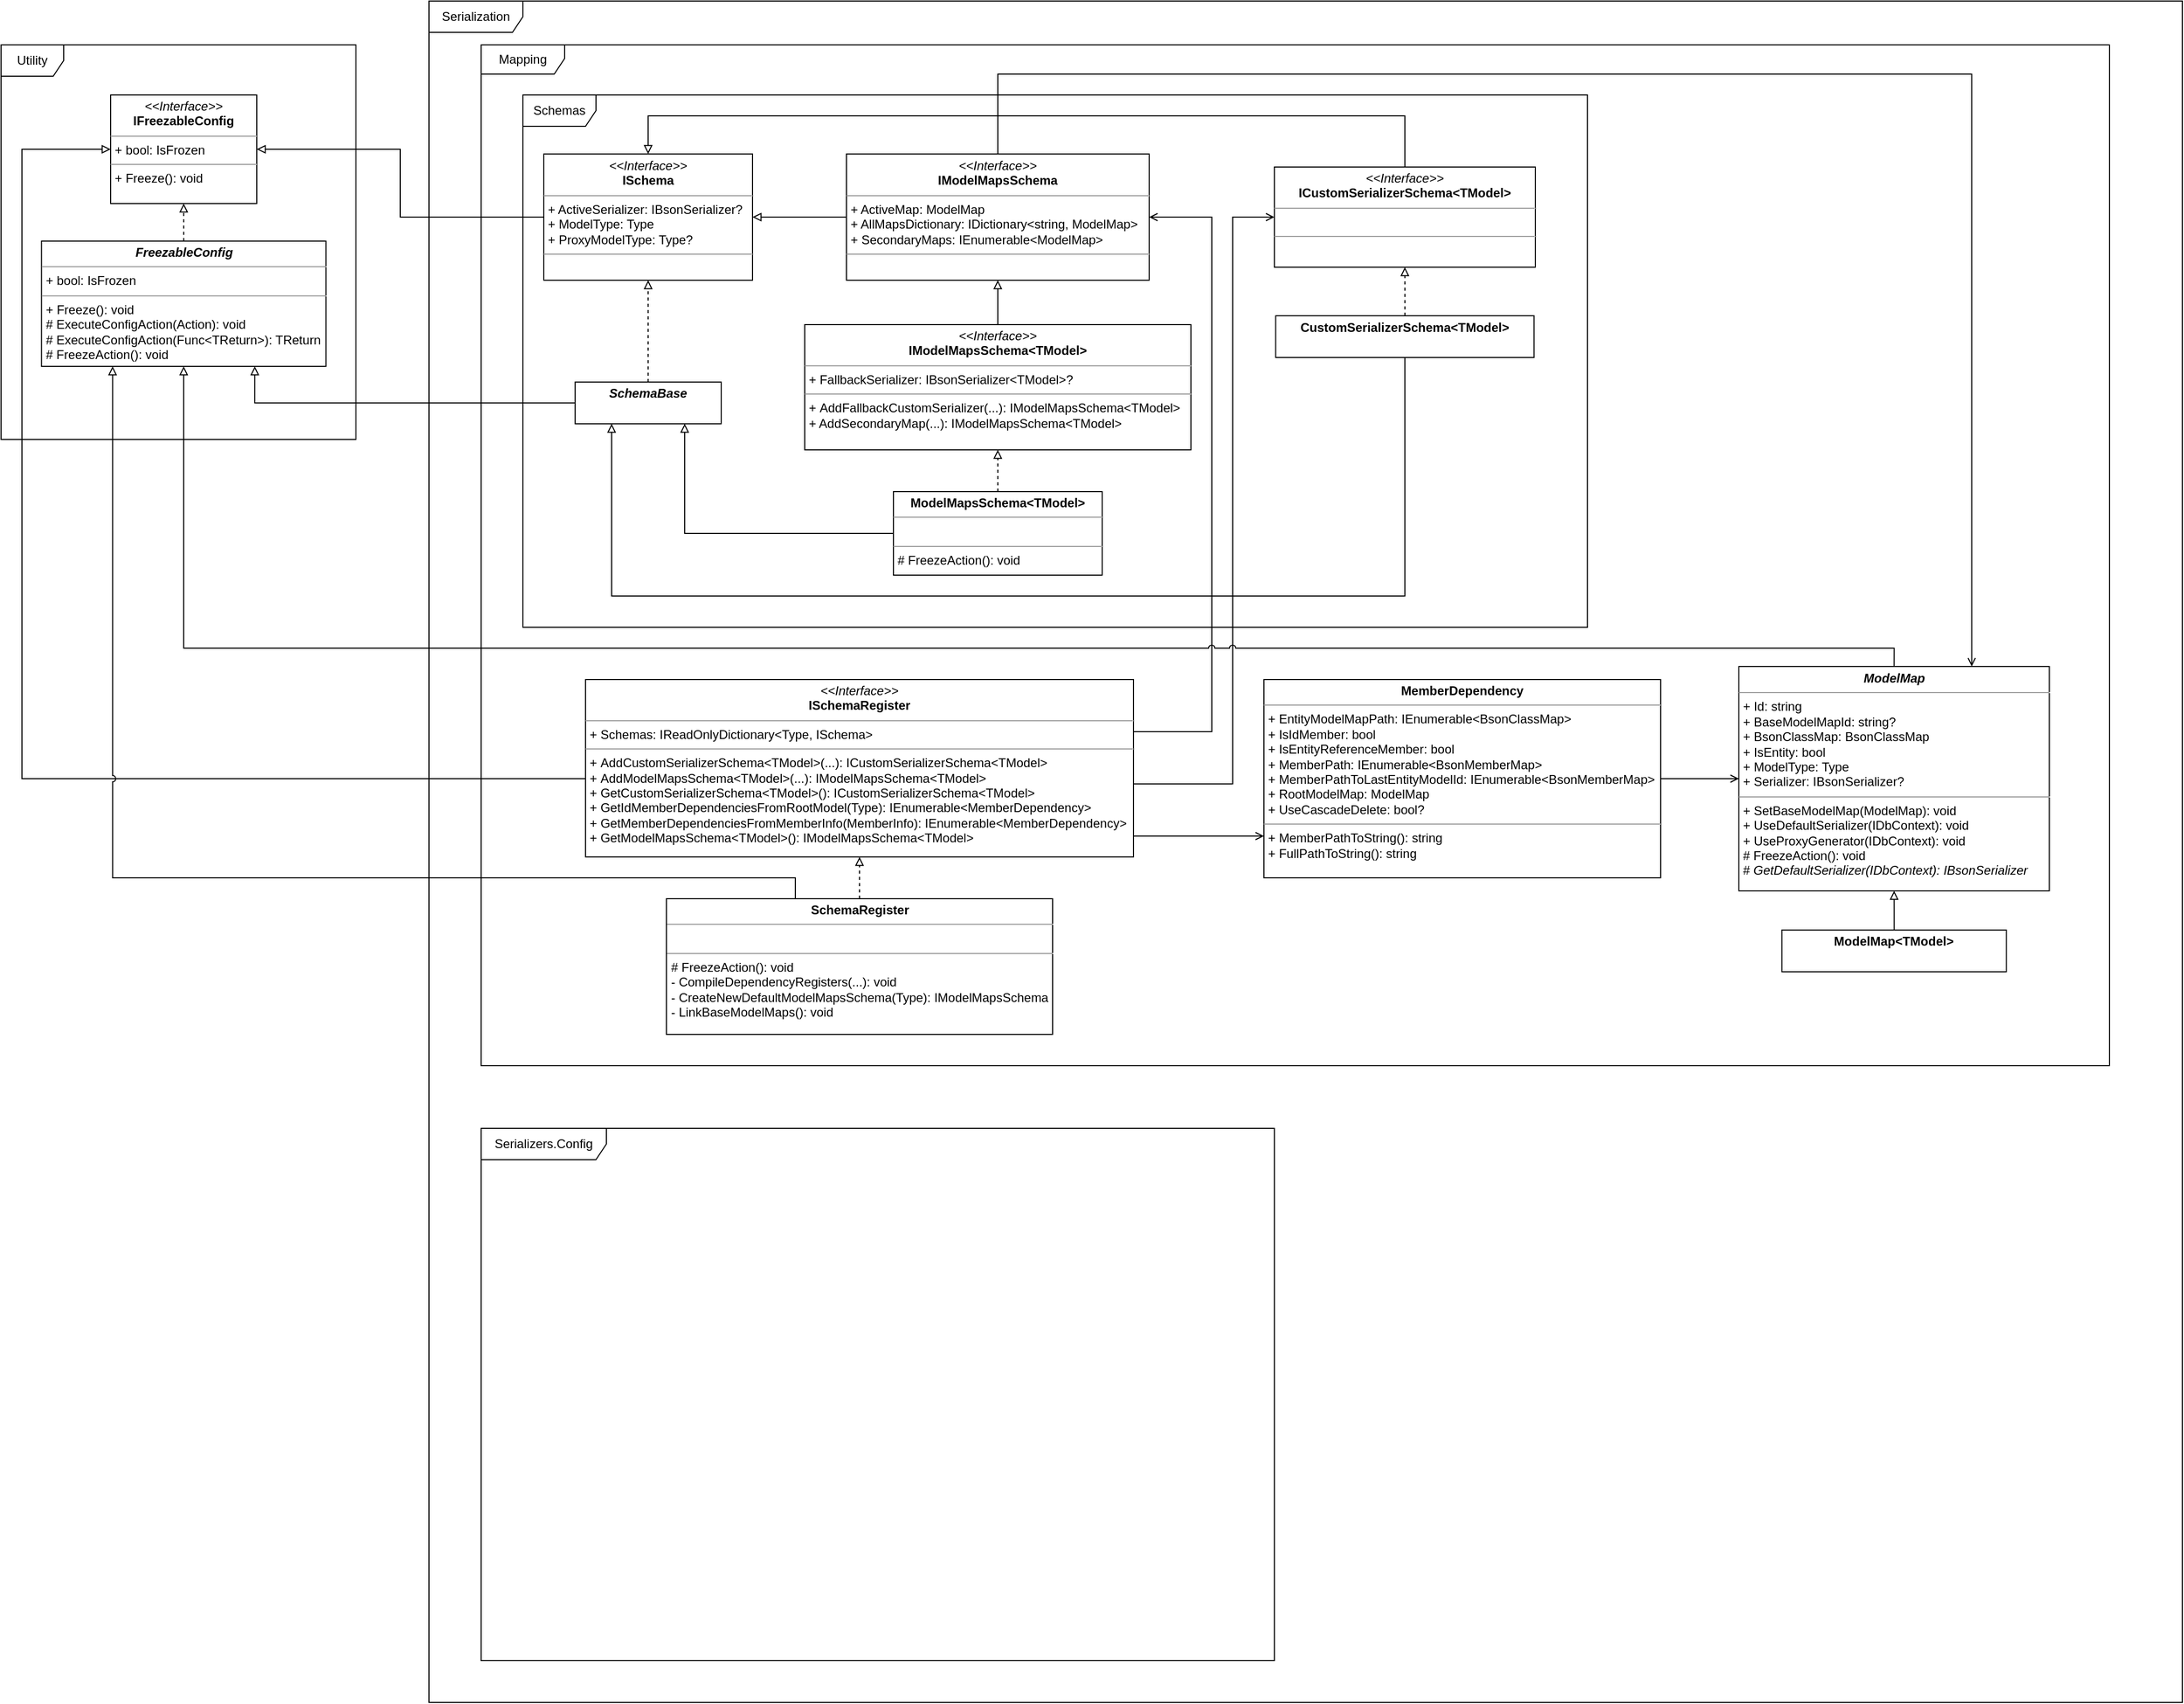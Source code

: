 <mxfile version="13.7.9" type="device"><diagram name="Page-1" id="6133507b-19e7-1e82-6fc7-422aa6c4b21f"><mxGraphModel dx="2052" dy="1188" grid="1" gridSize="10" guides="1" tooltips="1" connect="1" arrows="1" fold="1" page="1" pageScale="1" pageWidth="1100" pageHeight="850" background="#ffffff" math="0" shadow="0"><root><mxCell id="0"/><mxCell id="1" parent="0"/><mxCell id="ViHtRdfT-5-widTvkSh6-5" value="Serialization" style="shape=umlFrame;whiteSpace=wrap;html=1;width=90;height=30;" vertex="1" parent="1"><mxGeometry x="460" y="20" width="1680" height="1630" as="geometry"/></mxCell><mxCell id="KA05i59-n3-trmAXAojr-8" value="Utility" style="shape=umlFrame;whiteSpace=wrap;html=1;" parent="1" vertex="1"><mxGeometry x="50" y="62" width="340" height="378" as="geometry"/></mxCell><mxCell id="KA05i59-n3-trmAXAojr-5" value="&lt;p style=&quot;margin: 0px ; margin-top: 4px ; text-align: center&quot;&gt;&lt;i&gt;&amp;lt;&amp;lt;Interface&amp;gt;&amp;gt;&lt;/i&gt;&lt;br&gt;&lt;b&gt;IFreezableConfig&lt;/b&gt;&lt;/p&gt;&lt;hr size=&quot;1&quot;&gt;&lt;p style=&quot;margin: 0px ; margin-left: 4px&quot;&gt;+ bool: IsFrozen&lt;br&gt;&lt;/p&gt;&lt;hr size=&quot;1&quot;&gt;&lt;p style=&quot;margin: 0px ; margin-left: 4px&quot;&gt;+ Freeze(): void&lt;br&gt;&lt;/p&gt;" style="verticalAlign=top;align=left;overflow=fill;fontSize=12;fontFamily=Helvetica;html=1;" parent="1" vertex="1"><mxGeometry x="155" y="110" width="140" height="104" as="geometry"/></mxCell><mxCell id="KA05i59-n3-trmAXAojr-7" style="edgeStyle=orthogonalEdgeStyle;rounded=0;orthogonalLoop=1;jettySize=auto;html=1;endArrow=block;endFill=0;dashed=1;" parent="1" source="ViHtRdfT-5-widTvkSh6-1" target="KA05i59-n3-trmAXAojr-5" edge="1"><mxGeometry relative="1" as="geometry"><mxPoint x="260" y="254" as="sourcePoint"/></mxGeometry></mxCell><mxCell id="KA05i59-n3-trmAXAojr-9" value="Mapping" style="shape=umlFrame;whiteSpace=wrap;html=1;width=80;height=28;" parent="1" vertex="1"><mxGeometry x="510" y="62" width="1560" height="978" as="geometry"/></mxCell><mxCell id="KA05i59-n3-trmAXAojr-10" value="Schemas" style="shape=umlFrame;whiteSpace=wrap;html=1;width=70;height=30;" parent="1" vertex="1"><mxGeometry x="550" y="110" width="1020" height="510" as="geometry"/></mxCell><mxCell id="KA05i59-n3-trmAXAojr-12" style="edgeStyle=orthogonalEdgeStyle;rounded=0;orthogonalLoop=1;jettySize=auto;html=1;endArrow=block;endFill=0;" parent="1" source="KA05i59-n3-trmAXAojr-11" target="KA05i59-n3-trmAXAojr-5" edge="1"><mxGeometry relative="1" as="geometry"/></mxCell><mxCell id="KA05i59-n3-trmAXAojr-11" value="&lt;p style=&quot;margin: 0px ; margin-top: 4px ; text-align: center&quot;&gt;&lt;i&gt;&amp;lt;&amp;lt;Interface&amp;gt;&amp;gt;&lt;/i&gt;&lt;br&gt;&lt;b&gt;ISchema&lt;/b&gt;&lt;br&gt;&lt;/p&gt;&lt;hr size=&quot;1&quot;&gt;&lt;p style=&quot;margin: 0px ; margin-left: 4px&quot;&gt;&lt;span&gt;+ ActiveSerializer:&amp;nbsp;IBsonSerializer?&lt;/span&gt;&lt;br&gt;&lt;/p&gt;&lt;p style=&quot;margin: 0px ; margin-left: 4px&quot;&gt;+ ModelType: Type&lt;/p&gt;&lt;p style=&quot;margin: 0px ; margin-left: 4px&quot;&gt;+ ProxyModelType: Type?&lt;/p&gt;&lt;hr size=&quot;1&quot;&gt;&lt;p style=&quot;margin: 0px ; margin-left: 4px&quot;&gt;&lt;br&gt;&lt;/p&gt;" style="verticalAlign=top;align=left;overflow=fill;fontSize=12;fontFamily=Helvetica;html=1;" parent="1" vertex="1"><mxGeometry x="570" y="166.5" width="200" height="121" as="geometry"/></mxCell><mxCell id="KA05i59-n3-trmAXAojr-13" style="edgeStyle=orthogonalEdgeStyle;rounded=0;orthogonalLoop=1;jettySize=auto;html=1;endArrow=block;endFill=0;dashed=1;" parent="1" source="KA05i59-n3-trmAXAojr-14" target="KA05i59-n3-trmAXAojr-11" edge="1"><mxGeometry relative="1" as="geometry"><mxPoint x="670" y="300" as="targetPoint"/></mxGeometry></mxCell><mxCell id="KA05i59-n3-trmAXAojr-14" value="&lt;p style=&quot;text-align: center ; margin: 4px 0px 0px&quot;&gt;&lt;b&gt;&lt;i&gt;SchemaBase&lt;/i&gt;&lt;/b&gt;&lt;br&gt;&lt;/p&gt;" style="verticalAlign=top;align=left;overflow=fill;fontSize=12;fontFamily=Helvetica;html=1;" parent="1" vertex="1"><mxGeometry x="600" y="385" width="140" height="40" as="geometry"/></mxCell><mxCell id="KA05i59-n3-trmAXAojr-15" style="edgeStyle=orthogonalEdgeStyle;rounded=0;orthogonalLoop=1;jettySize=auto;html=1;endArrow=block;endFill=0;entryX=0.75;entryY=1;entryDx=0;entryDy=0;" parent="1" source="KA05i59-n3-trmAXAojr-14" target="ViHtRdfT-5-widTvkSh6-1" edge="1"><mxGeometry relative="1" as="geometry"><mxPoint x="450" y="237" as="sourcePoint"/><mxPoint x="295" y="294" as="targetPoint"/></mxGeometry></mxCell><mxCell id="KA05i59-n3-trmAXAojr-17" style="edgeStyle=orthogonalEdgeStyle;rounded=0;orthogonalLoop=1;jettySize=auto;html=1;endArrow=block;endFill=0;" parent="1" source="KA05i59-n3-trmAXAojr-16" target="KA05i59-n3-trmAXAojr-11" edge="1"><mxGeometry relative="1" as="geometry"/></mxCell><mxCell id="ViHtRdfT-5-widTvkSh6-2" style="edgeStyle=orthogonalEdgeStyle;rounded=0;orthogonalLoop=1;jettySize=auto;html=1;endArrow=open;endFill=0;entryX=0.75;entryY=0;entryDx=0;entryDy=0;" edge="1" parent="1" source="KA05i59-n3-trmAXAojr-16" target="KA05i59-n3-trmAXAojr-33"><mxGeometry relative="1" as="geometry"><mxPoint x="2280" y="500" as="targetPoint"/><Array as="points"><mxPoint x="1005" y="90"/><mxPoint x="1938" y="90"/></Array></mxGeometry></mxCell><mxCell id="KA05i59-n3-trmAXAojr-16" value="&lt;p style=&quot;margin: 0px ; margin-top: 4px ; text-align: center&quot;&gt;&lt;i&gt;&amp;lt;&amp;lt;Interface&amp;gt;&amp;gt;&lt;/i&gt;&lt;br&gt;&lt;b&gt;IModelMapsSchema&lt;/b&gt;&lt;br&gt;&lt;/p&gt;&lt;hr size=&quot;1&quot;&gt;&lt;p style=&quot;margin: 0px ; margin-left: 4px&quot;&gt;+ ActiveMap: ModelMap&lt;/p&gt;&lt;p style=&quot;margin: 0px ; margin-left: 4px&quot;&gt;+ AllMapsDictionary:&amp;nbsp;IDictionary&amp;lt;string, ModelMap&amp;gt;&lt;/p&gt;&lt;p style=&quot;margin: 0px ; margin-left: 4px&quot;&gt;+ SecondaryMaps:&amp;nbsp;IEnumerable&amp;lt;ModelMap&amp;gt;&lt;/p&gt;&lt;hr size=&quot;1&quot;&gt;&lt;p style=&quot;margin: 0px ; margin-left: 4px&quot;&gt;&lt;br&gt;&lt;/p&gt;" style="verticalAlign=top;align=left;overflow=fill;fontSize=12;fontFamily=Helvetica;html=1;" parent="1" vertex="1"><mxGeometry x="860" y="166.5" width="290" height="121" as="geometry"/></mxCell><mxCell id="KA05i59-n3-trmAXAojr-19" style="edgeStyle=orthogonalEdgeStyle;rounded=0;orthogonalLoop=1;jettySize=auto;html=1;endArrow=block;endFill=0;" parent="1" source="KA05i59-n3-trmAXAojr-18" target="KA05i59-n3-trmAXAojr-16" edge="1"><mxGeometry relative="1" as="geometry"/></mxCell><mxCell id="KA05i59-n3-trmAXAojr-18" value="&lt;p style=&quot;margin: 0px ; margin-top: 4px ; text-align: center&quot;&gt;&lt;i&gt;&amp;lt;&amp;lt;Interface&amp;gt;&amp;gt;&lt;/i&gt;&lt;br&gt;&lt;b&gt;IModelMapsSchema&amp;lt;TModel&amp;gt;&lt;/b&gt;&lt;br&gt;&lt;/p&gt;&lt;hr size=&quot;1&quot;&gt;&lt;p style=&quot;margin: 0px ; margin-left: 4px&quot;&gt;+ FallbackSerializer:&amp;nbsp;IBsonSerializer&amp;lt;TModel&amp;gt;?&lt;br&gt;&lt;/p&gt;&lt;hr size=&quot;1&quot;&gt;&lt;p style=&quot;margin: 0px ; margin-left: 4px&quot;&gt;+&amp;nbsp;&lt;span&gt;AddFallbackCustomSerializer(&lt;/span&gt;&lt;span&gt;...): IModelMapsSchema&amp;lt;TModel&amp;gt;&lt;/span&gt;&lt;/p&gt;&lt;p style=&quot;margin: 0px ; margin-left: 4px&quot;&gt;&lt;span&gt;+ AddSecondaryMap(...): IModelMapsSchema&amp;lt;TModel&amp;gt;&lt;/span&gt;&lt;/p&gt;" style="verticalAlign=top;align=left;overflow=fill;fontSize=12;fontFamily=Helvetica;html=1;" parent="1" vertex="1"><mxGeometry x="820" y="330" width="370" height="120" as="geometry"/></mxCell><mxCell id="KA05i59-n3-trmAXAojr-22" style="edgeStyle=orthogonalEdgeStyle;rounded=0;orthogonalLoop=1;jettySize=auto;html=1;endArrow=block;endFill=0;entryX=0.75;entryY=1;entryDx=0;entryDy=0;" parent="1" source="KA05i59-n3-trmAXAojr-37" target="KA05i59-n3-trmAXAojr-14" edge="1"><mxGeometry relative="1" as="geometry"><mxPoint x="897.5" y="510" as="sourcePoint"/></mxGeometry></mxCell><mxCell id="KA05i59-n3-trmAXAojr-21" style="edgeStyle=orthogonalEdgeStyle;rounded=0;orthogonalLoop=1;jettySize=auto;html=1;endArrow=block;endFill=0;dashed=1;" parent="1" source="KA05i59-n3-trmAXAojr-37" target="KA05i59-n3-trmAXAojr-18" edge="1"><mxGeometry relative="1" as="geometry"><mxPoint x="680" y="310" as="targetPoint"/><mxPoint x="1005" y="490" as="sourcePoint"/></mxGeometry></mxCell><mxCell id="KA05i59-n3-trmAXAojr-24" style="edgeStyle=orthogonalEdgeStyle;rounded=0;orthogonalLoop=1;jettySize=auto;html=1;entryX=0.5;entryY=0;entryDx=0;entryDy=0;endArrow=block;endFill=0;exitX=0.5;exitY=0;exitDx=0;exitDy=0;" parent="1" source="KA05i59-n3-trmAXAojr-23" target="KA05i59-n3-trmAXAojr-11" edge="1"><mxGeometry relative="1" as="geometry"><Array as="points"><mxPoint x="1395" y="130"/><mxPoint x="670" y="130"/></Array></mxGeometry></mxCell><mxCell id="KA05i59-n3-trmAXAojr-23" value="&lt;p style=&quot;margin: 0px ; margin-top: 4px ; text-align: center&quot;&gt;&lt;i&gt;&amp;lt;&amp;lt;Interface&amp;gt;&amp;gt;&lt;/i&gt;&lt;br&gt;&lt;b&gt;ICustomSerializerSchema&amp;lt;TModel&amp;gt;&lt;/b&gt;&lt;br&gt;&lt;/p&gt;&lt;hr size=&quot;1&quot;&gt;&lt;p style=&quot;margin: 0px ; margin-left: 4px&quot;&gt;&lt;br&gt;&lt;/p&gt;&lt;hr size=&quot;1&quot;&gt;&lt;p style=&quot;margin: 0px ; margin-left: 4px&quot;&gt;&lt;br&gt;&lt;/p&gt;" style="verticalAlign=top;align=left;overflow=fill;fontSize=12;fontFamily=Helvetica;html=1;" parent="1" vertex="1"><mxGeometry x="1270" y="179" width="250" height="96" as="geometry"/></mxCell><mxCell id="KA05i59-n3-trmAXAojr-26" style="edgeStyle=orthogonalEdgeStyle;rounded=0;orthogonalLoop=1;jettySize=auto;html=1;endArrow=block;endFill=0;dashed=1;" parent="1" source="KA05i59-n3-trmAXAojr-25" target="KA05i59-n3-trmAXAojr-23" edge="1"><mxGeometry relative="1" as="geometry"/></mxCell><mxCell id="KA05i59-n3-trmAXAojr-27" style="edgeStyle=orthogonalEdgeStyle;rounded=0;orthogonalLoop=1;jettySize=auto;html=1;exitX=0.25;exitY=0;exitDx=0;exitDy=0;entryX=0.25;entryY=1;entryDx=0;entryDy=0;endArrow=block;endFill=0;" parent="1" source="KA05i59-n3-trmAXAojr-25" target="KA05i59-n3-trmAXAojr-14" edge="1"><mxGeometry relative="1" as="geometry"><Array as="points"><mxPoint x="1395" y="322"/><mxPoint x="1395" y="590"/><mxPoint x="635" y="590"/></Array></mxGeometry></mxCell><mxCell id="KA05i59-n3-trmAXAojr-25" value="&lt;p style=&quot;text-align: center ; margin: 4px 0px 0px&quot;&gt;&lt;b&gt;CustomSerializerSchema&amp;lt;TModel&amp;gt;&lt;/b&gt;&lt;br&gt;&lt;/p&gt;" style="verticalAlign=top;align=left;overflow=fill;fontSize=12;fontFamily=Helvetica;html=1;" parent="1" vertex="1"><mxGeometry x="1271.25" y="321.5" width="247.5" height="40" as="geometry"/></mxCell><mxCell id="KA05i59-n3-trmAXAojr-29" style="edgeStyle=orthogonalEdgeStyle;rounded=0;orthogonalLoop=1;jettySize=auto;html=1;entryX=0;entryY=0.5;entryDx=0;entryDy=0;endArrow=block;endFill=0;" parent="1" source="KA05i59-n3-trmAXAojr-28" target="KA05i59-n3-trmAXAojr-5" edge="1"><mxGeometry relative="1" as="geometry"><Array as="points"><mxPoint x="70" y="765"/><mxPoint x="70" y="162"/></Array></mxGeometry></mxCell><mxCell id="ViHtRdfT-5-widTvkSh6-6" style="edgeStyle=orthogonalEdgeStyle;rounded=0;orthogonalLoop=1;jettySize=auto;html=1;exitX=1;exitY=0.5;exitDx=0;exitDy=0;endArrow=open;endFill=0;" edge="1" parent="1" source="KA05i59-n3-trmAXAojr-28" target="KA05i59-n3-trmAXAojr-23"><mxGeometry relative="1" as="geometry"><Array as="points"><mxPoint x="1230" y="770"/><mxPoint x="1230" y="227"/></Array></mxGeometry></mxCell><mxCell id="ViHtRdfT-5-widTvkSh6-9" style="edgeStyle=orthogonalEdgeStyle;rounded=0;orthogonalLoop=1;jettySize=auto;html=1;exitX=1;exitY=0.75;exitDx=0;exitDy=0;endArrow=open;endFill=0;" edge="1" parent="1" source="KA05i59-n3-trmAXAojr-28" target="KA05i59-n3-trmAXAojr-39"><mxGeometry relative="1" as="geometry"><Array as="points"><mxPoint x="1230" y="820"/><mxPoint x="1230" y="820"/></Array></mxGeometry></mxCell><mxCell id="ViHtRdfT-5-widTvkSh6-10" style="edgeStyle=orthogonalEdgeStyle;rounded=0;orthogonalLoop=1;jettySize=auto;html=1;exitX=1;exitY=0.25;exitDx=0;exitDy=0;endArrow=open;endFill=0;" edge="1" parent="1" source="KA05i59-n3-trmAXAojr-28" target="KA05i59-n3-trmAXAojr-16"><mxGeometry relative="1" as="geometry"><Array as="points"><mxPoint x="1210" y="720"/><mxPoint x="1210" y="227"/></Array></mxGeometry></mxCell><mxCell id="KA05i59-n3-trmAXAojr-28" value="&lt;p style=&quot;margin: 0px ; margin-top: 4px ; text-align: center&quot;&gt;&lt;i&gt;&amp;lt;&amp;lt;Interface&amp;gt;&amp;gt;&lt;/i&gt;&lt;br&gt;&lt;b&gt;ISchemaRegister&lt;/b&gt;&lt;br&gt;&lt;/p&gt;&lt;hr size=&quot;1&quot;&gt;&lt;p style=&quot;margin: 0px ; margin-left: 4px&quot;&gt;+&amp;nbsp;Schemas:&amp;nbsp;IReadOnlyDictionary&amp;lt;Type, ISchema&amp;gt;&lt;/p&gt;&lt;hr size=&quot;1&quot;&gt;&lt;p style=&quot;margin: 0px ; margin-left: 4px&quot;&gt;+&amp;nbsp;AddCustomSerializerSchema&amp;lt;TModel&amp;gt;(...):&amp;nbsp;ICustomSerializerSchema&amp;lt;TModel&amp;gt;&lt;/p&gt;&lt;p style=&quot;margin: 0px ; margin-left: 4px&quot;&gt;+&amp;nbsp;AddModelMapsSchema&amp;lt;TModel&amp;gt;(...):&amp;nbsp;IModelMapsSchema&amp;lt;TModel&amp;gt;&lt;/p&gt;&lt;p style=&quot;margin: 0px ; margin-left: 4px&quot;&gt;+&amp;nbsp;GetCustomSerializerSchema&amp;lt;TModel&amp;gt;():&amp;nbsp;ICustomSerializerSchema&amp;lt;TModel&amp;gt;&lt;/p&gt;&lt;p style=&quot;margin: 0px ; margin-left: 4px&quot;&gt;+&amp;nbsp;GetIdMemberDependenciesFromRootModel(Type):&amp;nbsp;IEnumerable&amp;lt;MemberDependency&amp;gt;&lt;/p&gt;&lt;p style=&quot;margin: 0px ; margin-left: 4px&quot;&gt;+&amp;nbsp;GetMemberDependenciesFromMemberInfo(MemberInfo):&amp;nbsp;IEnumerable&amp;lt;MemberDependency&amp;gt;&lt;/p&gt;&lt;p style=&quot;margin: 0px ; margin-left: 4px&quot;&gt;+&amp;nbsp;GetModelMapsSchema&amp;lt;TModel&amp;gt;():&amp;nbsp;IModelMapsSchema&amp;lt;TModel&amp;gt;&lt;/p&gt;" style="verticalAlign=top;align=left;overflow=fill;fontSize=12;fontFamily=Helvetica;html=1;" parent="1" vertex="1"><mxGeometry x="610" y="670" width="525" height="170" as="geometry"/></mxCell><mxCell id="KA05i59-n3-trmAXAojr-38" style="edgeStyle=orthogonalEdgeStyle;rounded=0;orthogonalLoop=1;jettySize=auto;html=1;endArrow=block;endFill=0;jumpStyle=arc;entryX=0.5;entryY=1;entryDx=0;entryDy=0;exitX=0.5;exitY=0;exitDx=0;exitDy=0;" parent="1" source="KA05i59-n3-trmAXAojr-33" target="ViHtRdfT-5-widTvkSh6-1" edge="1"><mxGeometry relative="1" as="geometry"><Array as="points"><mxPoint x="1864" y="640"/><mxPoint x="225" y="640"/></Array><mxPoint x="2400" y="490" as="sourcePoint"/><mxPoint x="40" y="640" as="targetPoint"/></mxGeometry></mxCell><mxCell id="KA05i59-n3-trmAXAojr-33" value="&lt;p style=&quot;margin: 0px ; margin-top: 4px ; text-align: center&quot;&gt;&lt;b&gt;&lt;i&gt;ModelMap&lt;/i&gt;&lt;/b&gt;&lt;br&gt;&lt;/p&gt;&lt;hr size=&quot;1&quot;&gt;&lt;p style=&quot;margin: 0px ; margin-left: 4px&quot;&gt;+ Id: string&lt;/p&gt;&lt;p style=&quot;margin: 0px ; margin-left: 4px&quot;&gt;+&amp;nbsp;BaseModelMapId: string?&lt;/p&gt;&lt;p style=&quot;margin: 0px ; margin-left: 4px&quot;&gt;+&amp;nbsp;BsonClassMap:&amp;nbsp;BsonClassMap&lt;/p&gt;&lt;p style=&quot;margin: 0px ; margin-left: 4px&quot;&gt;+&amp;nbsp;IsEntity: bool&lt;/p&gt;&lt;p style=&quot;margin: 0px ; margin-left: 4px&quot;&gt;+ ModelType: Type&lt;/p&gt;&lt;p style=&quot;margin: 0px ; margin-left: 4px&quot;&gt;+ Serializer: IBsonSerializer?&lt;/p&gt;&lt;hr size=&quot;1&quot;&gt;&lt;p style=&quot;margin: 0px ; margin-left: 4px&quot;&gt;+&amp;nbsp;SetBaseModelMap(ModelMap): void&lt;/p&gt;&lt;p style=&quot;margin: 0px ; margin-left: 4px&quot;&gt;+ UseDefaultSerializer(IDbContext): void&lt;/p&gt;&lt;p style=&quot;margin: 0px ; margin-left: 4px&quot;&gt;+&amp;nbsp;UseProxyGenerator(IDbContext): void&lt;/p&gt;&lt;p style=&quot;margin: 0px ; margin-left: 4px&quot;&gt;# FreezeAction(): void&lt;br&gt;&lt;/p&gt;&lt;p style=&quot;margin: 0px ; margin-left: 4px&quot;&gt;#&amp;nbsp;&lt;i&gt;GetDefaultSerializer(IDbContext): IBsonSerializer&lt;/i&gt;&lt;/p&gt;" style="verticalAlign=top;align=left;overflow=fill;fontSize=12;fontFamily=Helvetica;html=1;" parent="1" vertex="1"><mxGeometry x="1715" y="657.5" width="297.5" height="215" as="geometry"/></mxCell><mxCell id="KA05i59-n3-trmAXAojr-35" style="edgeStyle=orthogonalEdgeStyle;rounded=0;orthogonalLoop=1;jettySize=auto;html=1;endArrow=block;endFill=0;" parent="1" source="KA05i59-n3-trmAXAojr-34" target="KA05i59-n3-trmAXAojr-33" edge="1"><mxGeometry relative="1" as="geometry"/></mxCell><mxCell id="KA05i59-n3-trmAXAojr-34" value="&lt;p style=&quot;text-align: center ; margin: 4px 0px 0px&quot;&gt;&lt;b&gt;ModelMap&amp;lt;TModel&amp;gt;&lt;/b&gt;&lt;br&gt;&lt;/p&gt;" style="verticalAlign=top;align=left;overflow=fill;fontSize=12;fontFamily=Helvetica;html=1;" parent="1" vertex="1"><mxGeometry x="1756.25" y="910" width="215" height="40" as="geometry"/></mxCell><mxCell id="KA05i59-n3-trmAXAojr-37" value="&lt;p style=&quot;margin: 0px ; margin-top: 4px ; text-align: center&quot;&gt;&lt;b&gt;ModelMapsSchema&amp;lt;TModel&amp;gt;&lt;/b&gt;&lt;br&gt;&lt;/p&gt;&lt;hr size=&quot;1&quot;&gt;&lt;p style=&quot;margin: 0px ; margin-left: 4px&quot;&gt;&lt;br&gt;&lt;/p&gt;&lt;hr size=&quot;1&quot;&gt;&lt;p style=&quot;margin: 0px ; margin-left: 4px&quot;&gt;# FreezeAction(): void&lt;/p&gt;" style="verticalAlign=top;align=left;overflow=fill;fontSize=12;fontFamily=Helvetica;html=1;" parent="1" vertex="1"><mxGeometry x="905" y="490" width="200" height="80" as="geometry"/></mxCell><mxCell id="ViHtRdfT-5-widTvkSh6-11" style="edgeStyle=orthogonalEdgeStyle;rounded=0;orthogonalLoop=1;jettySize=auto;html=1;endArrow=open;endFill=0;" edge="1" parent="1" source="KA05i59-n3-trmAXAojr-39" target="KA05i59-n3-trmAXAojr-33"><mxGeometry relative="1" as="geometry"/></mxCell><mxCell id="KA05i59-n3-trmAXAojr-39" value="&lt;p style=&quot;margin: 0px ; margin-top: 4px ; text-align: center&quot;&gt;&lt;b&gt;MemberDependency&lt;/b&gt;&lt;br&gt;&lt;/p&gt;&lt;hr size=&quot;1&quot;&gt;&lt;p style=&quot;margin: 0px ; margin-left: 4px&quot;&gt;+ EntityModelMapPath:&amp;nbsp;IEnumerable&amp;lt;BsonClassMap&amp;gt;&lt;br&gt;&lt;/p&gt;&lt;p style=&quot;margin: 0px ; margin-left: 4px&quot;&gt;+&amp;nbsp;IsIdMember: bool&lt;/p&gt;&lt;p style=&quot;margin: 0px ; margin-left: 4px&quot;&gt;+&amp;nbsp;IsEntityReferenceMember: bool&lt;/p&gt;&lt;p style=&quot;margin: 0px ; margin-left: 4px&quot;&gt;+&amp;nbsp;MemberPath:&amp;nbsp;IEnumerable&amp;lt;BsonMemberMap&amp;gt;&lt;/p&gt;&lt;p style=&quot;margin: 0px ; margin-left: 4px&quot;&gt;+&amp;nbsp;MemberPathToLastEntityModelId:&amp;nbsp;IEnumerable&amp;lt;BsonMemberMap&amp;gt;&lt;/p&gt;&lt;p style=&quot;margin: 0px ; margin-left: 4px&quot;&gt;+ RootModelMap: ModelMap&lt;/p&gt;&lt;p style=&quot;margin: 0px ; margin-left: 4px&quot;&gt;+&amp;nbsp;UseCascadeDelete: bool?&lt;/p&gt;&lt;hr size=&quot;1&quot;&gt;&lt;p style=&quot;margin: 0px ; margin-left: 4px&quot;&gt;+ MemberPathToString(): string&lt;br&gt;&lt;/p&gt;&lt;p style=&quot;margin: 0px ; margin-left: 4px&quot;&gt;+&amp;nbsp;FullPathToString(): string&lt;/p&gt;" style="verticalAlign=top;align=left;overflow=fill;fontSize=12;fontFamily=Helvetica;html=1;" parent="1" vertex="1"><mxGeometry x="1260" y="670" width="380" height="190" as="geometry"/></mxCell><mxCell id="KA05i59-n3-trmAXAojr-41" style="edgeStyle=orthogonalEdgeStyle;rounded=0;jumpStyle=arc;orthogonalLoop=1;jettySize=auto;html=1;endArrow=block;endFill=0;dashed=1;" parent="1" source="KA05i59-n3-trmAXAojr-40" target="KA05i59-n3-trmAXAojr-28" edge="1"><mxGeometry relative="1" as="geometry"/></mxCell><mxCell id="KA05i59-n3-trmAXAojr-43" style="edgeStyle=orthogonalEdgeStyle;rounded=0;jumpStyle=arc;orthogonalLoop=1;jettySize=auto;html=1;exitX=0.25;exitY=0;exitDx=0;exitDy=0;endArrow=block;endFill=0;entryX=0.25;entryY=1;entryDx=0;entryDy=0;" parent="1" source="KA05i59-n3-trmAXAojr-40" target="ViHtRdfT-5-widTvkSh6-1" edge="1"><mxGeometry relative="1" as="geometry"><Array as="points"><mxPoint x="811" y="860"/><mxPoint x="157" y="860"/></Array><mxPoint x="50" y="870" as="targetPoint"/></mxGeometry></mxCell><mxCell id="KA05i59-n3-trmAXAojr-40" value="&lt;p style=&quot;margin: 0px ; margin-top: 4px ; text-align: center&quot;&gt;&lt;b&gt;SchemaRegister&lt;/b&gt;&lt;br&gt;&lt;/p&gt;&lt;hr size=&quot;1&quot;&gt;&lt;p style=&quot;margin: 0px ; margin-left: 4px&quot;&gt;&lt;br&gt;&lt;/p&gt;&lt;hr size=&quot;1&quot;&gt;&lt;p style=&quot;margin: 0px ; margin-left: 4px&quot;&gt;# FreezeAction(): void&lt;/p&gt;&lt;p style=&quot;margin: 0px ; margin-left: 4px&quot;&gt;-&amp;nbsp;CompileDependencyRegisters(...): void&lt;/p&gt;&lt;p style=&quot;margin: 0px ; margin-left: 4px&quot;&gt;-&amp;nbsp;CreateNewDefaultModelMapsSchema(Type): IModelMapsSchema&lt;/p&gt;&lt;p style=&quot;margin: 0px ; margin-left: 4px&quot;&gt;-&amp;nbsp;LinkBaseModelMaps(): void&lt;/p&gt;" style="verticalAlign=top;align=left;overflow=fill;fontSize=12;fontFamily=Helvetica;html=1;" parent="1" vertex="1"><mxGeometry x="687.5" y="880" width="370" height="130" as="geometry"/></mxCell><mxCell id="ViHtRdfT-5-widTvkSh6-1" value="&lt;p style=&quot;margin: 0px ; margin-top: 4px ; text-align: center&quot;&gt;&lt;b&gt;&lt;i&gt;FreezableConfig&lt;/i&gt;&lt;/b&gt;&lt;br&gt;&lt;/p&gt;&lt;hr size=&quot;1&quot;&gt;&lt;p style=&quot;margin: 0px ; margin-left: 4px&quot;&gt;+ bool: IsFrozen&lt;br&gt;&lt;/p&gt;&lt;hr size=&quot;1&quot;&gt;&lt;p style=&quot;margin: 0px ; margin-left: 4px&quot;&gt;+ Freeze(): void&lt;br&gt;&lt;/p&gt;&lt;p style=&quot;margin: 0px ; margin-left: 4px&quot;&gt;#&amp;nbsp;ExecuteConfigAction(Action): void&lt;/p&gt;&lt;p style=&quot;margin: 0px ; margin-left: 4px&quot;&gt;#&amp;nbsp;ExecuteConfigAction(Func&amp;lt;TReturn&amp;gt;): TReturn&lt;/p&gt;&lt;p style=&quot;margin: 0px ; margin-left: 4px&quot;&gt;# FreezeAction(): void&lt;/p&gt;" style="verticalAlign=top;align=left;overflow=fill;fontSize=12;fontFamily=Helvetica;html=1;" vertex="1" parent="1"><mxGeometry x="88.75" y="250" width="272.5" height="120" as="geometry"/></mxCell><mxCell id="ViHtRdfT-5-widTvkSh6-3" value="Serializers.Config" style="shape=umlFrame;whiteSpace=wrap;html=1;width=120;height=30;" vertex="1" parent="1"><mxGeometry x="510" y="1100" width="760" height="510" as="geometry"/></mxCell></root></mxGraphModel></diagram></mxfile>